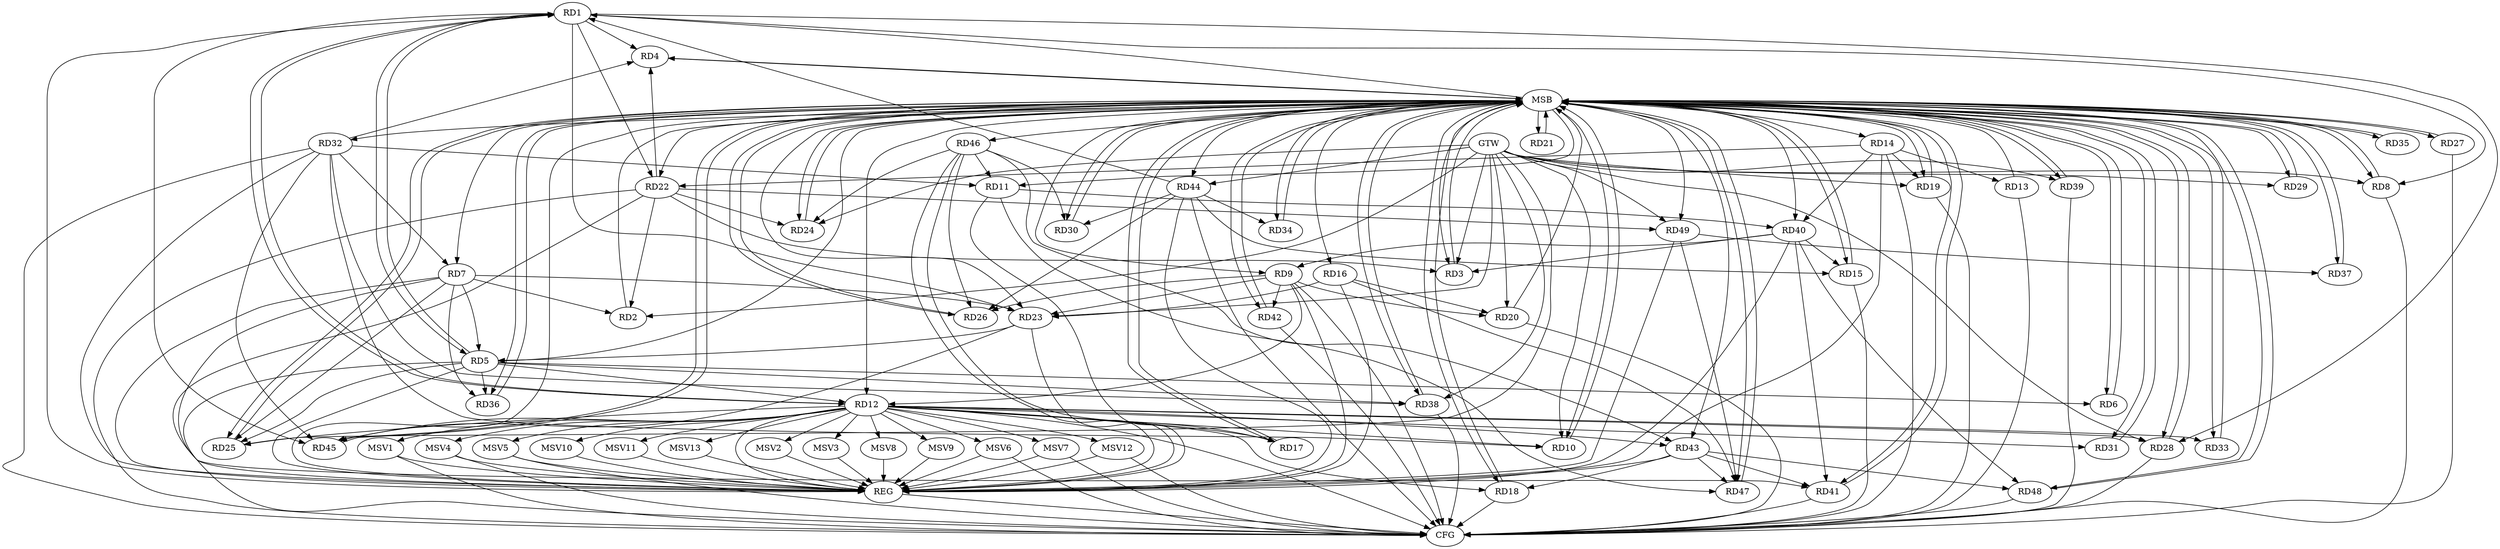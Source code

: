 strict digraph G {
  RD1 [ label="RD1" ];
  RD2 [ label="RD2" ];
  RD3 [ label="RD3" ];
  RD4 [ label="RD4" ];
  RD5 [ label="RD5" ];
  RD6 [ label="RD6" ];
  RD7 [ label="RD7" ];
  RD8 [ label="RD8" ];
  RD9 [ label="RD9" ];
  RD10 [ label="RD10" ];
  RD11 [ label="RD11" ];
  RD12 [ label="RD12" ];
  RD13 [ label="RD13" ];
  RD14 [ label="RD14" ];
  RD15 [ label="RD15" ];
  RD16 [ label="RD16" ];
  RD17 [ label="RD17" ];
  RD18 [ label="RD18" ];
  RD19 [ label="RD19" ];
  RD20 [ label="RD20" ];
  RD21 [ label="RD21" ];
  RD22 [ label="RD22" ];
  RD23 [ label="RD23" ];
  RD24 [ label="RD24" ];
  RD25 [ label="RD25" ];
  RD26 [ label="RD26" ];
  RD27 [ label="RD27" ];
  RD28 [ label="RD28" ];
  RD29 [ label="RD29" ];
  RD30 [ label="RD30" ];
  RD31 [ label="RD31" ];
  RD32 [ label="RD32" ];
  RD33 [ label="RD33" ];
  RD34 [ label="RD34" ];
  RD35 [ label="RD35" ];
  RD36 [ label="RD36" ];
  RD37 [ label="RD37" ];
  RD38 [ label="RD38" ];
  RD39 [ label="RD39" ];
  RD40 [ label="RD40" ];
  RD41 [ label="RD41" ];
  RD42 [ label="RD42" ];
  RD43 [ label="RD43" ];
  RD44 [ label="RD44" ];
  RD45 [ label="RD45" ];
  RD46 [ label="RD46" ];
  RD47 [ label="RD47" ];
  RD48 [ label="RD48" ];
  RD49 [ label="RD49" ];
  GTW [ label="GTW" ];
  REG [ label="REG" ];
  MSB [ label="MSB" ];
  CFG [ label="CFG" ];
  MSV1 [ label="MSV1" ];
  MSV2 [ label="MSV2" ];
  MSV3 [ label="MSV3" ];
  MSV4 [ label="MSV4" ];
  MSV5 [ label="MSV5" ];
  MSV6 [ label="MSV6" ];
  MSV7 [ label="MSV7" ];
  MSV8 [ label="MSV8" ];
  MSV9 [ label="MSV9" ];
  MSV10 [ label="MSV10" ];
  MSV11 [ label="MSV11" ];
  MSV12 [ label="MSV12" ];
  MSV13 [ label="MSV13" ];
  RD1 -> RD4;
  RD1 -> RD5;
  RD5 -> RD1;
  RD1 -> RD8;
  RD1 -> RD12;
  RD12 -> RD1;
  RD1 -> RD22;
  RD1 -> RD23;
  RD1 -> RD28;
  RD44 -> RD1;
  RD1 -> RD45;
  RD7 -> RD2;
  RD22 -> RD2;
  RD22 -> RD3;
  RD40 -> RD3;
  RD22 -> RD4;
  RD32 -> RD4;
  RD5 -> RD6;
  RD7 -> RD5;
  RD5 -> RD12;
  RD23 -> RD5;
  RD5 -> RD25;
  RD5 -> RD36;
  RD5 -> RD38;
  RD7 -> RD23;
  RD7 -> RD25;
  RD32 -> RD7;
  RD7 -> RD36;
  RD7 -> RD41;
  RD9 -> RD12;
  RD9 -> RD20;
  RD9 -> RD23;
  RD9 -> RD26;
  RD40 -> RD9;
  RD9 -> RD42;
  RD12 -> RD10;
  RD32 -> RD10;
  RD32 -> RD11;
  RD11 -> RD40;
  RD46 -> RD11;
  RD11 -> RD47;
  RD12 -> RD17;
  RD12 -> RD18;
  RD12 -> RD25;
  RD12 -> RD28;
  RD12 -> RD31;
  RD12 -> RD33;
  RD12 -> RD43;
  RD12 -> RD45;
  RD14 -> RD13;
  RD14 -> RD19;
  RD14 -> RD22;
  RD14 -> RD40;
  RD40 -> RD15;
  RD44 -> RD15;
  RD16 -> RD20;
  RD16 -> RD23;
  RD16 -> RD47;
  RD46 -> RD17;
  RD43 -> RD18;
  RD22 -> RD24;
  RD22 -> RD49;
  RD23 -> RD45;
  RD46 -> RD24;
  RD44 -> RD26;
  RD46 -> RD26;
  RD44 -> RD30;
  RD46 -> RD30;
  RD32 -> RD38;
  RD32 -> RD45;
  RD44 -> RD34;
  RD49 -> RD37;
  RD40 -> RD41;
  RD40 -> RD48;
  RD43 -> RD41;
  RD46 -> RD43;
  RD43 -> RD47;
  RD43 -> RD48;
  RD49 -> RD47;
  GTW -> RD8;
  GTW -> RD19;
  GTW -> RD10;
  GTW -> RD3;
  GTW -> RD29;
  GTW -> RD38;
  GTW -> RD20;
  GTW -> RD2;
  GTW -> RD24;
  GTW -> RD23;
  GTW -> RD39;
  GTW -> RD44;
  GTW -> RD28;
  GTW -> RD25;
  GTW -> RD49;
  RD1 -> REG;
  RD5 -> REG;
  RD7 -> REG;
  RD9 -> REG;
  RD11 -> REG;
  RD12 -> REG;
  RD14 -> REG;
  RD16 -> REG;
  RD22 -> REG;
  RD23 -> REG;
  RD32 -> REG;
  RD40 -> REG;
  RD43 -> REG;
  RD44 -> REG;
  RD46 -> REG;
  RD49 -> REG;
  RD2 -> MSB;
  MSB -> RD16;
  MSB -> RD23;
  MSB -> RD24;
  MSB -> RD40;
  MSB -> RD42;
  MSB -> REG;
  RD3 -> MSB;
  MSB -> RD1;
  MSB -> RD19;
  MSB -> RD29;
  MSB -> RD30;
  MSB -> RD43;
  MSB -> RD45;
  MSB -> RD46;
  RD4 -> MSB;
  MSB -> RD5;
  MSB -> RD17;
  RD6 -> MSB;
  MSB -> RD3;
  MSB -> RD15;
  MSB -> RD39;
  MSB -> RD41;
  RD8 -> MSB;
  MSB -> RD32;
  MSB -> RD38;
  MSB -> RD47;
  RD10 -> MSB;
  MSB -> RD12;
  RD13 -> MSB;
  MSB -> RD4;
  MSB -> RD14;
  MSB -> RD21;
  MSB -> RD27;
  MSB -> RD28;
  MSB -> RD33;
  RD15 -> MSB;
  MSB -> RD8;
  MSB -> RD11;
  MSB -> RD34;
  RD17 -> MSB;
  MSB -> RD9;
  MSB -> RD25;
  RD18 -> MSB;
  MSB -> RD6;
  MSB -> RD26;
  RD19 -> MSB;
  MSB -> RD18;
  MSB -> RD36;
  RD20 -> MSB;
  RD21 -> MSB;
  MSB -> RD10;
  MSB -> RD22;
  RD24 -> MSB;
  RD25 -> MSB;
  RD26 -> MSB;
  MSB -> RD37;
  RD27 -> MSB;
  RD28 -> MSB;
  RD29 -> MSB;
  RD30 -> MSB;
  MSB -> RD48;
  RD31 -> MSB;
  RD33 -> MSB;
  RD34 -> MSB;
  MSB -> RD31;
  RD35 -> MSB;
  MSB -> RD49;
  RD36 -> MSB;
  RD37 -> MSB;
  RD38 -> MSB;
  RD39 -> MSB;
  RD41 -> MSB;
  RD42 -> MSB;
  RD45 -> MSB;
  MSB -> RD44;
  RD47 -> MSB;
  MSB -> RD7;
  RD48 -> MSB;
  MSB -> RD35;
  RD28 -> CFG;
  RD19 -> CFG;
  RD27 -> CFG;
  RD5 -> CFG;
  RD44 -> CFG;
  RD38 -> CFG;
  RD32 -> CFG;
  RD48 -> CFG;
  RD9 -> CFG;
  RD8 -> CFG;
  RD41 -> CFG;
  RD13 -> CFG;
  RD42 -> CFG;
  RD22 -> CFG;
  RD12 -> CFG;
  RD15 -> CFG;
  RD39 -> CFG;
  RD14 -> CFG;
  RD18 -> CFG;
  RD20 -> CFG;
  REG -> CFG;
  RD12 -> MSV1;
  RD12 -> MSV2;
  MSV1 -> REG;
  MSV1 -> CFG;
  MSV2 -> REG;
  RD12 -> MSV3;
  MSV3 -> REG;
  RD12 -> MSV4;
  RD12 -> MSV5;
  MSV4 -> REG;
  MSV4 -> CFG;
  MSV5 -> REG;
  MSV5 -> CFG;
  RD12 -> MSV6;
  MSV6 -> REG;
  MSV6 -> CFG;
  RD12 -> MSV7;
  MSV7 -> REG;
  MSV7 -> CFG;
  RD12 -> MSV8;
  MSV8 -> REG;
  RD12 -> MSV9;
  MSV9 -> REG;
  RD12 -> MSV10;
  MSV10 -> REG;
  RD12 -> MSV11;
  RD12 -> MSV12;
  RD12 -> MSV13;
  MSV11 -> REG;
  MSV12 -> REG;
  MSV12 -> CFG;
  MSV13 -> REG;
}
